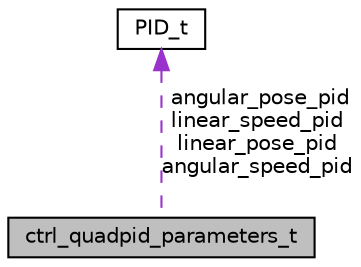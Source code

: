 digraph "ctrl_quadpid_parameters_t"
{
 // LATEX_PDF_SIZE
  bgcolor="transparent";
  edge [fontname="Helvetica",fontsize="10",labelfontname="Helvetica",labelfontsize="10"];
  node [fontname="Helvetica",fontsize="10",shape=record];
  Node1 [label="ctrl_quadpid_parameters_t",height=0.2,width=0.4,color="black", fillcolor="grey75", style="filled", fontcolor="black",tooltip="QuadPID controller specific configuration."];
  Node2 -> Node1 [dir="back",color="darkorchid3",fontsize="10",style="dashed",label=" angular_pose_pid\nlinear_speed_pid\nlinear_pose_pid\nangular_speed_pid" ,fontname="Helvetica"];
  Node2 [label="PID_t",height=0.2,width=0.4,color="black",URL="$structPID__t.html",tooltip=" "];
}
